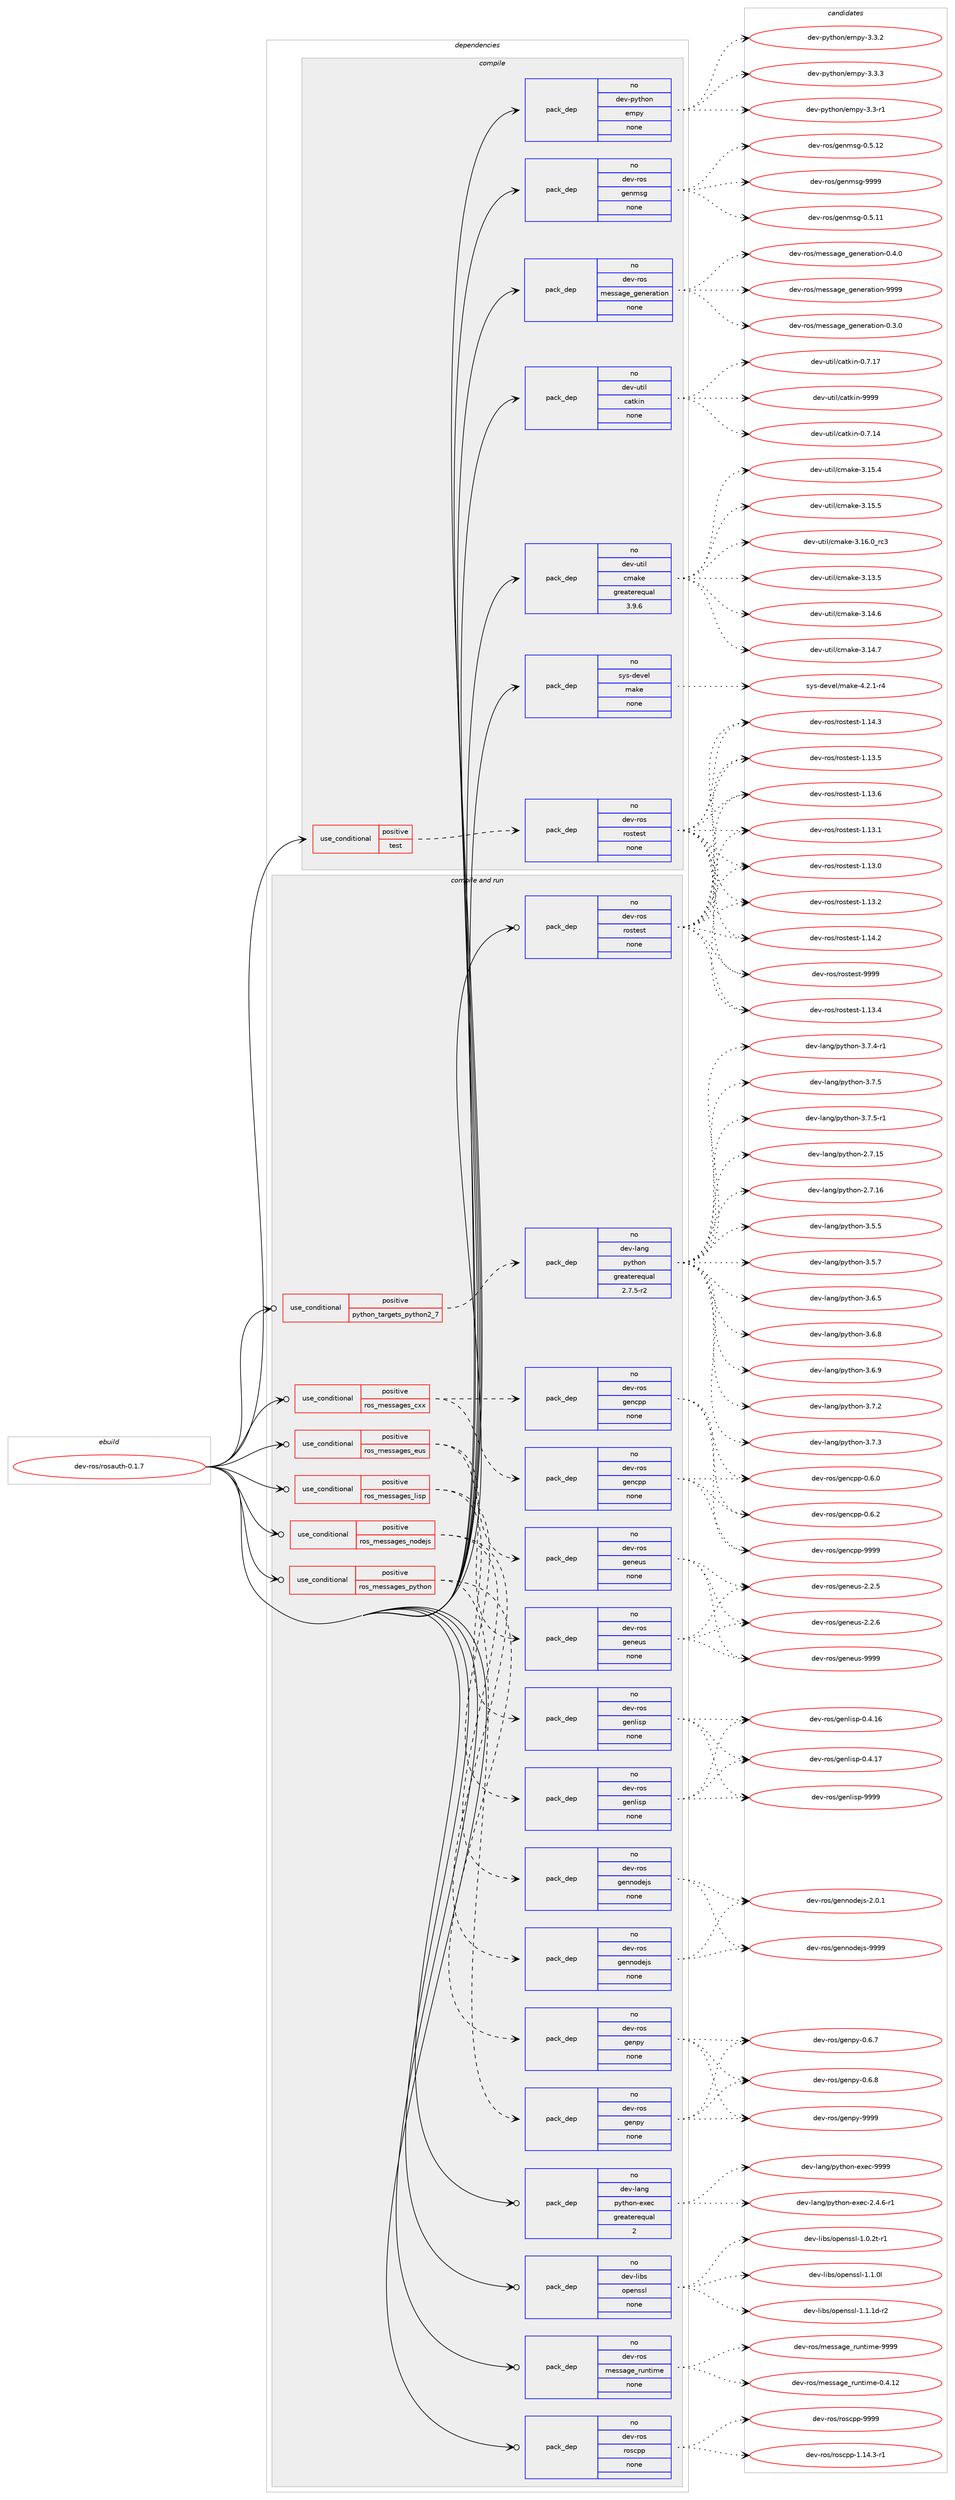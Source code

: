 digraph prolog {

# *************
# Graph options
# *************

newrank=true;
concentrate=true;
compound=true;
graph [rankdir=LR,fontname=Helvetica,fontsize=10,ranksep=1.5];#, ranksep=2.5, nodesep=0.2];
edge  [arrowhead=vee];
node  [fontname=Helvetica,fontsize=10];

# **********
# The ebuild
# **********

subgraph cluster_leftcol {
color=gray;
rank=same;
label=<<i>ebuild</i>>;
id [label="dev-ros/rosauth-0.1.7", color=red, width=4, href="../dev-ros/rosauth-0.1.7.svg"];
}

# ****************
# The dependencies
# ****************

subgraph cluster_midcol {
color=gray;
label=<<i>dependencies</i>>;
subgraph cluster_compile {
fillcolor="#eeeeee";
style=filled;
label=<<i>compile</i>>;
subgraph cond154440 {
dependency660032 [label=<<TABLE BORDER="0" CELLBORDER="1" CELLSPACING="0" CELLPADDING="4"><TR><TD ROWSPAN="3" CELLPADDING="10">use_conditional</TD></TR><TR><TD>positive</TD></TR><TR><TD>test</TD></TR></TABLE>>, shape=none, color=red];
subgraph pack493686 {
dependency660033 [label=<<TABLE BORDER="0" CELLBORDER="1" CELLSPACING="0" CELLPADDING="4" WIDTH="220"><TR><TD ROWSPAN="6" CELLPADDING="30">pack_dep</TD></TR><TR><TD WIDTH="110">no</TD></TR><TR><TD>dev-ros</TD></TR><TR><TD>rostest</TD></TR><TR><TD>none</TD></TR><TR><TD></TD></TR></TABLE>>, shape=none, color=blue];
}
dependency660032:e -> dependency660033:w [weight=20,style="dashed",arrowhead="vee"];
}
id:e -> dependency660032:w [weight=20,style="solid",arrowhead="vee"];
subgraph pack493687 {
dependency660034 [label=<<TABLE BORDER="0" CELLBORDER="1" CELLSPACING="0" CELLPADDING="4" WIDTH="220"><TR><TD ROWSPAN="6" CELLPADDING="30">pack_dep</TD></TR><TR><TD WIDTH="110">no</TD></TR><TR><TD>dev-python</TD></TR><TR><TD>empy</TD></TR><TR><TD>none</TD></TR><TR><TD></TD></TR></TABLE>>, shape=none, color=blue];
}
id:e -> dependency660034:w [weight=20,style="solid",arrowhead="vee"];
subgraph pack493688 {
dependency660035 [label=<<TABLE BORDER="0" CELLBORDER="1" CELLSPACING="0" CELLPADDING="4" WIDTH="220"><TR><TD ROWSPAN="6" CELLPADDING="30">pack_dep</TD></TR><TR><TD WIDTH="110">no</TD></TR><TR><TD>dev-ros</TD></TR><TR><TD>genmsg</TD></TR><TR><TD>none</TD></TR><TR><TD></TD></TR></TABLE>>, shape=none, color=blue];
}
id:e -> dependency660035:w [weight=20,style="solid",arrowhead="vee"];
subgraph pack493689 {
dependency660036 [label=<<TABLE BORDER="0" CELLBORDER="1" CELLSPACING="0" CELLPADDING="4" WIDTH="220"><TR><TD ROWSPAN="6" CELLPADDING="30">pack_dep</TD></TR><TR><TD WIDTH="110">no</TD></TR><TR><TD>dev-ros</TD></TR><TR><TD>message_generation</TD></TR><TR><TD>none</TD></TR><TR><TD></TD></TR></TABLE>>, shape=none, color=blue];
}
id:e -> dependency660036:w [weight=20,style="solid",arrowhead="vee"];
subgraph pack493690 {
dependency660037 [label=<<TABLE BORDER="0" CELLBORDER="1" CELLSPACING="0" CELLPADDING="4" WIDTH="220"><TR><TD ROWSPAN="6" CELLPADDING="30">pack_dep</TD></TR><TR><TD WIDTH="110">no</TD></TR><TR><TD>dev-util</TD></TR><TR><TD>catkin</TD></TR><TR><TD>none</TD></TR><TR><TD></TD></TR></TABLE>>, shape=none, color=blue];
}
id:e -> dependency660037:w [weight=20,style="solid",arrowhead="vee"];
subgraph pack493691 {
dependency660038 [label=<<TABLE BORDER="0" CELLBORDER="1" CELLSPACING="0" CELLPADDING="4" WIDTH="220"><TR><TD ROWSPAN="6" CELLPADDING="30">pack_dep</TD></TR><TR><TD WIDTH="110">no</TD></TR><TR><TD>dev-util</TD></TR><TR><TD>cmake</TD></TR><TR><TD>greaterequal</TD></TR><TR><TD>3.9.6</TD></TR></TABLE>>, shape=none, color=blue];
}
id:e -> dependency660038:w [weight=20,style="solid",arrowhead="vee"];
subgraph pack493692 {
dependency660039 [label=<<TABLE BORDER="0" CELLBORDER="1" CELLSPACING="0" CELLPADDING="4" WIDTH="220"><TR><TD ROWSPAN="6" CELLPADDING="30">pack_dep</TD></TR><TR><TD WIDTH="110">no</TD></TR><TR><TD>sys-devel</TD></TR><TR><TD>make</TD></TR><TR><TD>none</TD></TR><TR><TD></TD></TR></TABLE>>, shape=none, color=blue];
}
id:e -> dependency660039:w [weight=20,style="solid",arrowhead="vee"];
}
subgraph cluster_compileandrun {
fillcolor="#eeeeee";
style=filled;
label=<<i>compile and run</i>>;
subgraph cond154441 {
dependency660040 [label=<<TABLE BORDER="0" CELLBORDER="1" CELLSPACING="0" CELLPADDING="4"><TR><TD ROWSPAN="3" CELLPADDING="10">use_conditional</TD></TR><TR><TD>positive</TD></TR><TR><TD>python_targets_python2_7</TD></TR></TABLE>>, shape=none, color=red];
subgraph pack493693 {
dependency660041 [label=<<TABLE BORDER="0" CELLBORDER="1" CELLSPACING="0" CELLPADDING="4" WIDTH="220"><TR><TD ROWSPAN="6" CELLPADDING="30">pack_dep</TD></TR><TR><TD WIDTH="110">no</TD></TR><TR><TD>dev-lang</TD></TR><TR><TD>python</TD></TR><TR><TD>greaterequal</TD></TR><TR><TD>2.7.5-r2</TD></TR></TABLE>>, shape=none, color=blue];
}
dependency660040:e -> dependency660041:w [weight=20,style="dashed",arrowhead="vee"];
}
id:e -> dependency660040:w [weight=20,style="solid",arrowhead="odotvee"];
subgraph cond154442 {
dependency660042 [label=<<TABLE BORDER="0" CELLBORDER="1" CELLSPACING="0" CELLPADDING="4"><TR><TD ROWSPAN="3" CELLPADDING="10">use_conditional</TD></TR><TR><TD>positive</TD></TR><TR><TD>ros_messages_cxx</TD></TR></TABLE>>, shape=none, color=red];
subgraph pack493694 {
dependency660043 [label=<<TABLE BORDER="0" CELLBORDER="1" CELLSPACING="0" CELLPADDING="4" WIDTH="220"><TR><TD ROWSPAN="6" CELLPADDING="30">pack_dep</TD></TR><TR><TD WIDTH="110">no</TD></TR><TR><TD>dev-ros</TD></TR><TR><TD>gencpp</TD></TR><TR><TD>none</TD></TR><TR><TD></TD></TR></TABLE>>, shape=none, color=blue];
}
dependency660042:e -> dependency660043:w [weight=20,style="dashed",arrowhead="vee"];
subgraph pack493695 {
dependency660044 [label=<<TABLE BORDER="0" CELLBORDER="1" CELLSPACING="0" CELLPADDING="4" WIDTH="220"><TR><TD ROWSPAN="6" CELLPADDING="30">pack_dep</TD></TR><TR><TD WIDTH="110">no</TD></TR><TR><TD>dev-ros</TD></TR><TR><TD>gencpp</TD></TR><TR><TD>none</TD></TR><TR><TD></TD></TR></TABLE>>, shape=none, color=blue];
}
dependency660042:e -> dependency660044:w [weight=20,style="dashed",arrowhead="vee"];
}
id:e -> dependency660042:w [weight=20,style="solid",arrowhead="odotvee"];
subgraph cond154443 {
dependency660045 [label=<<TABLE BORDER="0" CELLBORDER="1" CELLSPACING="0" CELLPADDING="4"><TR><TD ROWSPAN="3" CELLPADDING="10">use_conditional</TD></TR><TR><TD>positive</TD></TR><TR><TD>ros_messages_eus</TD></TR></TABLE>>, shape=none, color=red];
subgraph pack493696 {
dependency660046 [label=<<TABLE BORDER="0" CELLBORDER="1" CELLSPACING="0" CELLPADDING="4" WIDTH="220"><TR><TD ROWSPAN="6" CELLPADDING="30">pack_dep</TD></TR><TR><TD WIDTH="110">no</TD></TR><TR><TD>dev-ros</TD></TR><TR><TD>geneus</TD></TR><TR><TD>none</TD></TR><TR><TD></TD></TR></TABLE>>, shape=none, color=blue];
}
dependency660045:e -> dependency660046:w [weight=20,style="dashed",arrowhead="vee"];
subgraph pack493697 {
dependency660047 [label=<<TABLE BORDER="0" CELLBORDER="1" CELLSPACING="0" CELLPADDING="4" WIDTH="220"><TR><TD ROWSPAN="6" CELLPADDING="30">pack_dep</TD></TR><TR><TD WIDTH="110">no</TD></TR><TR><TD>dev-ros</TD></TR><TR><TD>geneus</TD></TR><TR><TD>none</TD></TR><TR><TD></TD></TR></TABLE>>, shape=none, color=blue];
}
dependency660045:e -> dependency660047:w [weight=20,style="dashed",arrowhead="vee"];
}
id:e -> dependency660045:w [weight=20,style="solid",arrowhead="odotvee"];
subgraph cond154444 {
dependency660048 [label=<<TABLE BORDER="0" CELLBORDER="1" CELLSPACING="0" CELLPADDING="4"><TR><TD ROWSPAN="3" CELLPADDING="10">use_conditional</TD></TR><TR><TD>positive</TD></TR><TR><TD>ros_messages_lisp</TD></TR></TABLE>>, shape=none, color=red];
subgraph pack493698 {
dependency660049 [label=<<TABLE BORDER="0" CELLBORDER="1" CELLSPACING="0" CELLPADDING="4" WIDTH="220"><TR><TD ROWSPAN="6" CELLPADDING="30">pack_dep</TD></TR><TR><TD WIDTH="110">no</TD></TR><TR><TD>dev-ros</TD></TR><TR><TD>genlisp</TD></TR><TR><TD>none</TD></TR><TR><TD></TD></TR></TABLE>>, shape=none, color=blue];
}
dependency660048:e -> dependency660049:w [weight=20,style="dashed",arrowhead="vee"];
subgraph pack493699 {
dependency660050 [label=<<TABLE BORDER="0" CELLBORDER="1" CELLSPACING="0" CELLPADDING="4" WIDTH="220"><TR><TD ROWSPAN="6" CELLPADDING="30">pack_dep</TD></TR><TR><TD WIDTH="110">no</TD></TR><TR><TD>dev-ros</TD></TR><TR><TD>genlisp</TD></TR><TR><TD>none</TD></TR><TR><TD></TD></TR></TABLE>>, shape=none, color=blue];
}
dependency660048:e -> dependency660050:w [weight=20,style="dashed",arrowhead="vee"];
}
id:e -> dependency660048:w [weight=20,style="solid",arrowhead="odotvee"];
subgraph cond154445 {
dependency660051 [label=<<TABLE BORDER="0" CELLBORDER="1" CELLSPACING="0" CELLPADDING="4"><TR><TD ROWSPAN="3" CELLPADDING="10">use_conditional</TD></TR><TR><TD>positive</TD></TR><TR><TD>ros_messages_nodejs</TD></TR></TABLE>>, shape=none, color=red];
subgraph pack493700 {
dependency660052 [label=<<TABLE BORDER="0" CELLBORDER="1" CELLSPACING="0" CELLPADDING="4" WIDTH="220"><TR><TD ROWSPAN="6" CELLPADDING="30">pack_dep</TD></TR><TR><TD WIDTH="110">no</TD></TR><TR><TD>dev-ros</TD></TR><TR><TD>gennodejs</TD></TR><TR><TD>none</TD></TR><TR><TD></TD></TR></TABLE>>, shape=none, color=blue];
}
dependency660051:e -> dependency660052:w [weight=20,style="dashed",arrowhead="vee"];
subgraph pack493701 {
dependency660053 [label=<<TABLE BORDER="0" CELLBORDER="1" CELLSPACING="0" CELLPADDING="4" WIDTH="220"><TR><TD ROWSPAN="6" CELLPADDING="30">pack_dep</TD></TR><TR><TD WIDTH="110">no</TD></TR><TR><TD>dev-ros</TD></TR><TR><TD>gennodejs</TD></TR><TR><TD>none</TD></TR><TR><TD></TD></TR></TABLE>>, shape=none, color=blue];
}
dependency660051:e -> dependency660053:w [weight=20,style="dashed",arrowhead="vee"];
}
id:e -> dependency660051:w [weight=20,style="solid",arrowhead="odotvee"];
subgraph cond154446 {
dependency660054 [label=<<TABLE BORDER="0" CELLBORDER="1" CELLSPACING="0" CELLPADDING="4"><TR><TD ROWSPAN="3" CELLPADDING="10">use_conditional</TD></TR><TR><TD>positive</TD></TR><TR><TD>ros_messages_python</TD></TR></TABLE>>, shape=none, color=red];
subgraph pack493702 {
dependency660055 [label=<<TABLE BORDER="0" CELLBORDER="1" CELLSPACING="0" CELLPADDING="4" WIDTH="220"><TR><TD ROWSPAN="6" CELLPADDING="30">pack_dep</TD></TR><TR><TD WIDTH="110">no</TD></TR><TR><TD>dev-ros</TD></TR><TR><TD>genpy</TD></TR><TR><TD>none</TD></TR><TR><TD></TD></TR></TABLE>>, shape=none, color=blue];
}
dependency660054:e -> dependency660055:w [weight=20,style="dashed",arrowhead="vee"];
subgraph pack493703 {
dependency660056 [label=<<TABLE BORDER="0" CELLBORDER="1" CELLSPACING="0" CELLPADDING="4" WIDTH="220"><TR><TD ROWSPAN="6" CELLPADDING="30">pack_dep</TD></TR><TR><TD WIDTH="110">no</TD></TR><TR><TD>dev-ros</TD></TR><TR><TD>genpy</TD></TR><TR><TD>none</TD></TR><TR><TD></TD></TR></TABLE>>, shape=none, color=blue];
}
dependency660054:e -> dependency660056:w [weight=20,style="dashed",arrowhead="vee"];
}
id:e -> dependency660054:w [weight=20,style="solid",arrowhead="odotvee"];
subgraph pack493704 {
dependency660057 [label=<<TABLE BORDER="0" CELLBORDER="1" CELLSPACING="0" CELLPADDING="4" WIDTH="220"><TR><TD ROWSPAN="6" CELLPADDING="30">pack_dep</TD></TR><TR><TD WIDTH="110">no</TD></TR><TR><TD>dev-lang</TD></TR><TR><TD>python-exec</TD></TR><TR><TD>greaterequal</TD></TR><TR><TD>2</TD></TR></TABLE>>, shape=none, color=blue];
}
id:e -> dependency660057:w [weight=20,style="solid",arrowhead="odotvee"];
subgraph pack493705 {
dependency660058 [label=<<TABLE BORDER="0" CELLBORDER="1" CELLSPACING="0" CELLPADDING="4" WIDTH="220"><TR><TD ROWSPAN="6" CELLPADDING="30">pack_dep</TD></TR><TR><TD WIDTH="110">no</TD></TR><TR><TD>dev-libs</TD></TR><TR><TD>openssl</TD></TR><TR><TD>none</TD></TR><TR><TD></TD></TR></TABLE>>, shape=none, color=blue];
}
id:e -> dependency660058:w [weight=20,style="solid",arrowhead="odotvee"];
subgraph pack493706 {
dependency660059 [label=<<TABLE BORDER="0" CELLBORDER="1" CELLSPACING="0" CELLPADDING="4" WIDTH="220"><TR><TD ROWSPAN="6" CELLPADDING="30">pack_dep</TD></TR><TR><TD WIDTH="110">no</TD></TR><TR><TD>dev-ros</TD></TR><TR><TD>message_runtime</TD></TR><TR><TD>none</TD></TR><TR><TD></TD></TR></TABLE>>, shape=none, color=blue];
}
id:e -> dependency660059:w [weight=20,style="solid",arrowhead="odotvee"];
subgraph pack493707 {
dependency660060 [label=<<TABLE BORDER="0" CELLBORDER="1" CELLSPACING="0" CELLPADDING="4" WIDTH="220"><TR><TD ROWSPAN="6" CELLPADDING="30">pack_dep</TD></TR><TR><TD WIDTH="110">no</TD></TR><TR><TD>dev-ros</TD></TR><TR><TD>roscpp</TD></TR><TR><TD>none</TD></TR><TR><TD></TD></TR></TABLE>>, shape=none, color=blue];
}
id:e -> dependency660060:w [weight=20,style="solid",arrowhead="odotvee"];
subgraph pack493708 {
dependency660061 [label=<<TABLE BORDER="0" CELLBORDER="1" CELLSPACING="0" CELLPADDING="4" WIDTH="220"><TR><TD ROWSPAN="6" CELLPADDING="30">pack_dep</TD></TR><TR><TD WIDTH="110">no</TD></TR><TR><TD>dev-ros</TD></TR><TR><TD>rostest</TD></TR><TR><TD>none</TD></TR><TR><TD></TD></TR></TABLE>>, shape=none, color=blue];
}
id:e -> dependency660061:w [weight=20,style="solid",arrowhead="odotvee"];
}
subgraph cluster_run {
fillcolor="#eeeeee";
style=filled;
label=<<i>run</i>>;
}
}

# **************
# The candidates
# **************

subgraph cluster_choices {
rank=same;
color=gray;
label=<<i>candidates</i>>;

subgraph choice493686 {
color=black;
nodesep=1;
choice100101118451141111154711411111511610111511645494649514648 [label="dev-ros/rostest-1.13.0", color=red, width=4,href="../dev-ros/rostest-1.13.0.svg"];
choice100101118451141111154711411111511610111511645494649514649 [label="dev-ros/rostest-1.13.1", color=red, width=4,href="../dev-ros/rostest-1.13.1.svg"];
choice100101118451141111154711411111511610111511645494649514650 [label="dev-ros/rostest-1.13.2", color=red, width=4,href="../dev-ros/rostest-1.13.2.svg"];
choice100101118451141111154711411111511610111511645494649514652 [label="dev-ros/rostest-1.13.4", color=red, width=4,href="../dev-ros/rostest-1.13.4.svg"];
choice100101118451141111154711411111511610111511645494649514653 [label="dev-ros/rostest-1.13.5", color=red, width=4,href="../dev-ros/rostest-1.13.5.svg"];
choice100101118451141111154711411111511610111511645494649514654 [label="dev-ros/rostest-1.13.6", color=red, width=4,href="../dev-ros/rostest-1.13.6.svg"];
choice100101118451141111154711411111511610111511645494649524650 [label="dev-ros/rostest-1.14.2", color=red, width=4,href="../dev-ros/rostest-1.14.2.svg"];
choice100101118451141111154711411111511610111511645494649524651 [label="dev-ros/rostest-1.14.3", color=red, width=4,href="../dev-ros/rostest-1.14.3.svg"];
choice10010111845114111115471141111151161011151164557575757 [label="dev-ros/rostest-9999", color=red, width=4,href="../dev-ros/rostest-9999.svg"];
dependency660033:e -> choice100101118451141111154711411111511610111511645494649514648:w [style=dotted,weight="100"];
dependency660033:e -> choice100101118451141111154711411111511610111511645494649514649:w [style=dotted,weight="100"];
dependency660033:e -> choice100101118451141111154711411111511610111511645494649514650:w [style=dotted,weight="100"];
dependency660033:e -> choice100101118451141111154711411111511610111511645494649514652:w [style=dotted,weight="100"];
dependency660033:e -> choice100101118451141111154711411111511610111511645494649514653:w [style=dotted,weight="100"];
dependency660033:e -> choice100101118451141111154711411111511610111511645494649514654:w [style=dotted,weight="100"];
dependency660033:e -> choice100101118451141111154711411111511610111511645494649524650:w [style=dotted,weight="100"];
dependency660033:e -> choice100101118451141111154711411111511610111511645494649524651:w [style=dotted,weight="100"];
dependency660033:e -> choice10010111845114111115471141111151161011151164557575757:w [style=dotted,weight="100"];
}
subgraph choice493687 {
color=black;
nodesep=1;
choice1001011184511212111610411111047101109112121455146514511449 [label="dev-python/empy-3.3-r1", color=red, width=4,href="../dev-python/empy-3.3-r1.svg"];
choice1001011184511212111610411111047101109112121455146514650 [label="dev-python/empy-3.3.2", color=red, width=4,href="../dev-python/empy-3.3.2.svg"];
choice1001011184511212111610411111047101109112121455146514651 [label="dev-python/empy-3.3.3", color=red, width=4,href="../dev-python/empy-3.3.3.svg"];
dependency660034:e -> choice1001011184511212111610411111047101109112121455146514511449:w [style=dotted,weight="100"];
dependency660034:e -> choice1001011184511212111610411111047101109112121455146514650:w [style=dotted,weight="100"];
dependency660034:e -> choice1001011184511212111610411111047101109112121455146514651:w [style=dotted,weight="100"];
}
subgraph choice493688 {
color=black;
nodesep=1;
choice100101118451141111154710310111010911510345484653464949 [label="dev-ros/genmsg-0.5.11", color=red, width=4,href="../dev-ros/genmsg-0.5.11.svg"];
choice100101118451141111154710310111010911510345484653464950 [label="dev-ros/genmsg-0.5.12", color=red, width=4,href="../dev-ros/genmsg-0.5.12.svg"];
choice10010111845114111115471031011101091151034557575757 [label="dev-ros/genmsg-9999", color=red, width=4,href="../dev-ros/genmsg-9999.svg"];
dependency660035:e -> choice100101118451141111154710310111010911510345484653464949:w [style=dotted,weight="100"];
dependency660035:e -> choice100101118451141111154710310111010911510345484653464950:w [style=dotted,weight="100"];
dependency660035:e -> choice10010111845114111115471031011101091151034557575757:w [style=dotted,weight="100"];
}
subgraph choice493689 {
color=black;
nodesep=1;
choice1001011184511411111547109101115115971031019510310111010111497116105111110454846514648 [label="dev-ros/message_generation-0.3.0", color=red, width=4,href="../dev-ros/message_generation-0.3.0.svg"];
choice1001011184511411111547109101115115971031019510310111010111497116105111110454846524648 [label="dev-ros/message_generation-0.4.0", color=red, width=4,href="../dev-ros/message_generation-0.4.0.svg"];
choice10010111845114111115471091011151159710310195103101110101114971161051111104557575757 [label="dev-ros/message_generation-9999", color=red, width=4,href="../dev-ros/message_generation-9999.svg"];
dependency660036:e -> choice1001011184511411111547109101115115971031019510310111010111497116105111110454846514648:w [style=dotted,weight="100"];
dependency660036:e -> choice1001011184511411111547109101115115971031019510310111010111497116105111110454846524648:w [style=dotted,weight="100"];
dependency660036:e -> choice10010111845114111115471091011151159710310195103101110101114971161051111104557575757:w [style=dotted,weight="100"];
}
subgraph choice493690 {
color=black;
nodesep=1;
choice1001011184511711610510847999711610710511045484655464952 [label="dev-util/catkin-0.7.14", color=red, width=4,href="../dev-util/catkin-0.7.14.svg"];
choice1001011184511711610510847999711610710511045484655464955 [label="dev-util/catkin-0.7.17", color=red, width=4,href="../dev-util/catkin-0.7.17.svg"];
choice100101118451171161051084799971161071051104557575757 [label="dev-util/catkin-9999", color=red, width=4,href="../dev-util/catkin-9999.svg"];
dependency660037:e -> choice1001011184511711610510847999711610710511045484655464952:w [style=dotted,weight="100"];
dependency660037:e -> choice1001011184511711610510847999711610710511045484655464955:w [style=dotted,weight="100"];
dependency660037:e -> choice100101118451171161051084799971161071051104557575757:w [style=dotted,weight="100"];
}
subgraph choice493691 {
color=black;
nodesep=1;
choice1001011184511711610510847991099710710145514649514653 [label="dev-util/cmake-3.13.5", color=red, width=4,href="../dev-util/cmake-3.13.5.svg"];
choice1001011184511711610510847991099710710145514649524654 [label="dev-util/cmake-3.14.6", color=red, width=4,href="../dev-util/cmake-3.14.6.svg"];
choice1001011184511711610510847991099710710145514649524655 [label="dev-util/cmake-3.14.7", color=red, width=4,href="../dev-util/cmake-3.14.7.svg"];
choice1001011184511711610510847991099710710145514649534652 [label="dev-util/cmake-3.15.4", color=red, width=4,href="../dev-util/cmake-3.15.4.svg"];
choice1001011184511711610510847991099710710145514649534653 [label="dev-util/cmake-3.15.5", color=red, width=4,href="../dev-util/cmake-3.15.5.svg"];
choice1001011184511711610510847991099710710145514649544648951149951 [label="dev-util/cmake-3.16.0_rc3", color=red, width=4,href="../dev-util/cmake-3.16.0_rc3.svg"];
dependency660038:e -> choice1001011184511711610510847991099710710145514649514653:w [style=dotted,weight="100"];
dependency660038:e -> choice1001011184511711610510847991099710710145514649524654:w [style=dotted,weight="100"];
dependency660038:e -> choice1001011184511711610510847991099710710145514649524655:w [style=dotted,weight="100"];
dependency660038:e -> choice1001011184511711610510847991099710710145514649534652:w [style=dotted,weight="100"];
dependency660038:e -> choice1001011184511711610510847991099710710145514649534653:w [style=dotted,weight="100"];
dependency660038:e -> choice1001011184511711610510847991099710710145514649544648951149951:w [style=dotted,weight="100"];
}
subgraph choice493692 {
color=black;
nodesep=1;
choice1151211154510010111810110847109971071014552465046494511452 [label="sys-devel/make-4.2.1-r4", color=red, width=4,href="../sys-devel/make-4.2.1-r4.svg"];
dependency660039:e -> choice1151211154510010111810110847109971071014552465046494511452:w [style=dotted,weight="100"];
}
subgraph choice493693 {
color=black;
nodesep=1;
choice10010111845108971101034711212111610411111045504655464953 [label="dev-lang/python-2.7.15", color=red, width=4,href="../dev-lang/python-2.7.15.svg"];
choice10010111845108971101034711212111610411111045504655464954 [label="dev-lang/python-2.7.16", color=red, width=4,href="../dev-lang/python-2.7.16.svg"];
choice100101118451089711010347112121116104111110455146534653 [label="dev-lang/python-3.5.5", color=red, width=4,href="../dev-lang/python-3.5.5.svg"];
choice100101118451089711010347112121116104111110455146534655 [label="dev-lang/python-3.5.7", color=red, width=4,href="../dev-lang/python-3.5.7.svg"];
choice100101118451089711010347112121116104111110455146544653 [label="dev-lang/python-3.6.5", color=red, width=4,href="../dev-lang/python-3.6.5.svg"];
choice100101118451089711010347112121116104111110455146544656 [label="dev-lang/python-3.6.8", color=red, width=4,href="../dev-lang/python-3.6.8.svg"];
choice100101118451089711010347112121116104111110455146544657 [label="dev-lang/python-3.6.9", color=red, width=4,href="../dev-lang/python-3.6.9.svg"];
choice100101118451089711010347112121116104111110455146554650 [label="dev-lang/python-3.7.2", color=red, width=4,href="../dev-lang/python-3.7.2.svg"];
choice100101118451089711010347112121116104111110455146554651 [label="dev-lang/python-3.7.3", color=red, width=4,href="../dev-lang/python-3.7.3.svg"];
choice1001011184510897110103471121211161041111104551465546524511449 [label="dev-lang/python-3.7.4-r1", color=red, width=4,href="../dev-lang/python-3.7.4-r1.svg"];
choice100101118451089711010347112121116104111110455146554653 [label="dev-lang/python-3.7.5", color=red, width=4,href="../dev-lang/python-3.7.5.svg"];
choice1001011184510897110103471121211161041111104551465546534511449 [label="dev-lang/python-3.7.5-r1", color=red, width=4,href="../dev-lang/python-3.7.5-r1.svg"];
dependency660041:e -> choice10010111845108971101034711212111610411111045504655464953:w [style=dotted,weight="100"];
dependency660041:e -> choice10010111845108971101034711212111610411111045504655464954:w [style=dotted,weight="100"];
dependency660041:e -> choice100101118451089711010347112121116104111110455146534653:w [style=dotted,weight="100"];
dependency660041:e -> choice100101118451089711010347112121116104111110455146534655:w [style=dotted,weight="100"];
dependency660041:e -> choice100101118451089711010347112121116104111110455146544653:w [style=dotted,weight="100"];
dependency660041:e -> choice100101118451089711010347112121116104111110455146544656:w [style=dotted,weight="100"];
dependency660041:e -> choice100101118451089711010347112121116104111110455146544657:w [style=dotted,weight="100"];
dependency660041:e -> choice100101118451089711010347112121116104111110455146554650:w [style=dotted,weight="100"];
dependency660041:e -> choice100101118451089711010347112121116104111110455146554651:w [style=dotted,weight="100"];
dependency660041:e -> choice1001011184510897110103471121211161041111104551465546524511449:w [style=dotted,weight="100"];
dependency660041:e -> choice100101118451089711010347112121116104111110455146554653:w [style=dotted,weight="100"];
dependency660041:e -> choice1001011184510897110103471121211161041111104551465546534511449:w [style=dotted,weight="100"];
}
subgraph choice493694 {
color=black;
nodesep=1;
choice100101118451141111154710310111099112112454846544648 [label="dev-ros/gencpp-0.6.0", color=red, width=4,href="../dev-ros/gencpp-0.6.0.svg"];
choice100101118451141111154710310111099112112454846544650 [label="dev-ros/gencpp-0.6.2", color=red, width=4,href="../dev-ros/gencpp-0.6.2.svg"];
choice1001011184511411111547103101110991121124557575757 [label="dev-ros/gencpp-9999", color=red, width=4,href="../dev-ros/gencpp-9999.svg"];
dependency660043:e -> choice100101118451141111154710310111099112112454846544648:w [style=dotted,weight="100"];
dependency660043:e -> choice100101118451141111154710310111099112112454846544650:w [style=dotted,weight="100"];
dependency660043:e -> choice1001011184511411111547103101110991121124557575757:w [style=dotted,weight="100"];
}
subgraph choice493695 {
color=black;
nodesep=1;
choice100101118451141111154710310111099112112454846544648 [label="dev-ros/gencpp-0.6.0", color=red, width=4,href="../dev-ros/gencpp-0.6.0.svg"];
choice100101118451141111154710310111099112112454846544650 [label="dev-ros/gencpp-0.6.2", color=red, width=4,href="../dev-ros/gencpp-0.6.2.svg"];
choice1001011184511411111547103101110991121124557575757 [label="dev-ros/gencpp-9999", color=red, width=4,href="../dev-ros/gencpp-9999.svg"];
dependency660044:e -> choice100101118451141111154710310111099112112454846544648:w [style=dotted,weight="100"];
dependency660044:e -> choice100101118451141111154710310111099112112454846544650:w [style=dotted,weight="100"];
dependency660044:e -> choice1001011184511411111547103101110991121124557575757:w [style=dotted,weight="100"];
}
subgraph choice493696 {
color=black;
nodesep=1;
choice1001011184511411111547103101110101117115455046504653 [label="dev-ros/geneus-2.2.5", color=red, width=4,href="../dev-ros/geneus-2.2.5.svg"];
choice1001011184511411111547103101110101117115455046504654 [label="dev-ros/geneus-2.2.6", color=red, width=4,href="../dev-ros/geneus-2.2.6.svg"];
choice10010111845114111115471031011101011171154557575757 [label="dev-ros/geneus-9999", color=red, width=4,href="../dev-ros/geneus-9999.svg"];
dependency660046:e -> choice1001011184511411111547103101110101117115455046504653:w [style=dotted,weight="100"];
dependency660046:e -> choice1001011184511411111547103101110101117115455046504654:w [style=dotted,weight="100"];
dependency660046:e -> choice10010111845114111115471031011101011171154557575757:w [style=dotted,weight="100"];
}
subgraph choice493697 {
color=black;
nodesep=1;
choice1001011184511411111547103101110101117115455046504653 [label="dev-ros/geneus-2.2.5", color=red, width=4,href="../dev-ros/geneus-2.2.5.svg"];
choice1001011184511411111547103101110101117115455046504654 [label="dev-ros/geneus-2.2.6", color=red, width=4,href="../dev-ros/geneus-2.2.6.svg"];
choice10010111845114111115471031011101011171154557575757 [label="dev-ros/geneus-9999", color=red, width=4,href="../dev-ros/geneus-9999.svg"];
dependency660047:e -> choice1001011184511411111547103101110101117115455046504653:w [style=dotted,weight="100"];
dependency660047:e -> choice1001011184511411111547103101110101117115455046504654:w [style=dotted,weight="100"];
dependency660047:e -> choice10010111845114111115471031011101011171154557575757:w [style=dotted,weight="100"];
}
subgraph choice493698 {
color=black;
nodesep=1;
choice100101118451141111154710310111010810511511245484652464954 [label="dev-ros/genlisp-0.4.16", color=red, width=4,href="../dev-ros/genlisp-0.4.16.svg"];
choice100101118451141111154710310111010810511511245484652464955 [label="dev-ros/genlisp-0.4.17", color=red, width=4,href="../dev-ros/genlisp-0.4.17.svg"];
choice10010111845114111115471031011101081051151124557575757 [label="dev-ros/genlisp-9999", color=red, width=4,href="../dev-ros/genlisp-9999.svg"];
dependency660049:e -> choice100101118451141111154710310111010810511511245484652464954:w [style=dotted,weight="100"];
dependency660049:e -> choice100101118451141111154710310111010810511511245484652464955:w [style=dotted,weight="100"];
dependency660049:e -> choice10010111845114111115471031011101081051151124557575757:w [style=dotted,weight="100"];
}
subgraph choice493699 {
color=black;
nodesep=1;
choice100101118451141111154710310111010810511511245484652464954 [label="dev-ros/genlisp-0.4.16", color=red, width=4,href="../dev-ros/genlisp-0.4.16.svg"];
choice100101118451141111154710310111010810511511245484652464955 [label="dev-ros/genlisp-0.4.17", color=red, width=4,href="../dev-ros/genlisp-0.4.17.svg"];
choice10010111845114111115471031011101081051151124557575757 [label="dev-ros/genlisp-9999", color=red, width=4,href="../dev-ros/genlisp-9999.svg"];
dependency660050:e -> choice100101118451141111154710310111010810511511245484652464954:w [style=dotted,weight="100"];
dependency660050:e -> choice100101118451141111154710310111010810511511245484652464955:w [style=dotted,weight="100"];
dependency660050:e -> choice10010111845114111115471031011101081051151124557575757:w [style=dotted,weight="100"];
}
subgraph choice493700 {
color=black;
nodesep=1;
choice1001011184511411111547103101110110111100101106115455046484649 [label="dev-ros/gennodejs-2.0.1", color=red, width=4,href="../dev-ros/gennodejs-2.0.1.svg"];
choice10010111845114111115471031011101101111001011061154557575757 [label="dev-ros/gennodejs-9999", color=red, width=4,href="../dev-ros/gennodejs-9999.svg"];
dependency660052:e -> choice1001011184511411111547103101110110111100101106115455046484649:w [style=dotted,weight="100"];
dependency660052:e -> choice10010111845114111115471031011101101111001011061154557575757:w [style=dotted,weight="100"];
}
subgraph choice493701 {
color=black;
nodesep=1;
choice1001011184511411111547103101110110111100101106115455046484649 [label="dev-ros/gennodejs-2.0.1", color=red, width=4,href="../dev-ros/gennodejs-2.0.1.svg"];
choice10010111845114111115471031011101101111001011061154557575757 [label="dev-ros/gennodejs-9999", color=red, width=4,href="../dev-ros/gennodejs-9999.svg"];
dependency660053:e -> choice1001011184511411111547103101110110111100101106115455046484649:w [style=dotted,weight="100"];
dependency660053:e -> choice10010111845114111115471031011101101111001011061154557575757:w [style=dotted,weight="100"];
}
subgraph choice493702 {
color=black;
nodesep=1;
choice1001011184511411111547103101110112121454846544655 [label="dev-ros/genpy-0.6.7", color=red, width=4,href="../dev-ros/genpy-0.6.7.svg"];
choice1001011184511411111547103101110112121454846544656 [label="dev-ros/genpy-0.6.8", color=red, width=4,href="../dev-ros/genpy-0.6.8.svg"];
choice10010111845114111115471031011101121214557575757 [label="dev-ros/genpy-9999", color=red, width=4,href="../dev-ros/genpy-9999.svg"];
dependency660055:e -> choice1001011184511411111547103101110112121454846544655:w [style=dotted,weight="100"];
dependency660055:e -> choice1001011184511411111547103101110112121454846544656:w [style=dotted,weight="100"];
dependency660055:e -> choice10010111845114111115471031011101121214557575757:w [style=dotted,weight="100"];
}
subgraph choice493703 {
color=black;
nodesep=1;
choice1001011184511411111547103101110112121454846544655 [label="dev-ros/genpy-0.6.7", color=red, width=4,href="../dev-ros/genpy-0.6.7.svg"];
choice1001011184511411111547103101110112121454846544656 [label="dev-ros/genpy-0.6.8", color=red, width=4,href="../dev-ros/genpy-0.6.8.svg"];
choice10010111845114111115471031011101121214557575757 [label="dev-ros/genpy-9999", color=red, width=4,href="../dev-ros/genpy-9999.svg"];
dependency660056:e -> choice1001011184511411111547103101110112121454846544655:w [style=dotted,weight="100"];
dependency660056:e -> choice1001011184511411111547103101110112121454846544656:w [style=dotted,weight="100"];
dependency660056:e -> choice10010111845114111115471031011101121214557575757:w [style=dotted,weight="100"];
}
subgraph choice493704 {
color=black;
nodesep=1;
choice10010111845108971101034711212111610411111045101120101994550465246544511449 [label="dev-lang/python-exec-2.4.6-r1", color=red, width=4,href="../dev-lang/python-exec-2.4.6-r1.svg"];
choice10010111845108971101034711212111610411111045101120101994557575757 [label="dev-lang/python-exec-9999", color=red, width=4,href="../dev-lang/python-exec-9999.svg"];
dependency660057:e -> choice10010111845108971101034711212111610411111045101120101994550465246544511449:w [style=dotted,weight="100"];
dependency660057:e -> choice10010111845108971101034711212111610411111045101120101994557575757:w [style=dotted,weight="100"];
}
subgraph choice493705 {
color=black;
nodesep=1;
choice1001011184510810598115471111121011101151151084549464846501164511449 [label="dev-libs/openssl-1.0.2t-r1", color=red, width=4,href="../dev-libs/openssl-1.0.2t-r1.svg"];
choice100101118451081059811547111112101110115115108454946494648108 [label="dev-libs/openssl-1.1.0l", color=red, width=4,href="../dev-libs/openssl-1.1.0l.svg"];
choice1001011184510810598115471111121011101151151084549464946491004511450 [label="dev-libs/openssl-1.1.1d-r2", color=red, width=4,href="../dev-libs/openssl-1.1.1d-r2.svg"];
dependency660058:e -> choice1001011184510810598115471111121011101151151084549464846501164511449:w [style=dotted,weight="100"];
dependency660058:e -> choice100101118451081059811547111112101110115115108454946494648108:w [style=dotted,weight="100"];
dependency660058:e -> choice1001011184510810598115471111121011101151151084549464946491004511450:w [style=dotted,weight="100"];
}
subgraph choice493706 {
color=black;
nodesep=1;
choice1001011184511411111547109101115115971031019511411711011610510910145484652464950 [label="dev-ros/message_runtime-0.4.12", color=red, width=4,href="../dev-ros/message_runtime-0.4.12.svg"];
choice100101118451141111154710910111511597103101951141171101161051091014557575757 [label="dev-ros/message_runtime-9999", color=red, width=4,href="../dev-ros/message_runtime-9999.svg"];
dependency660059:e -> choice1001011184511411111547109101115115971031019511411711011610510910145484652464950:w [style=dotted,weight="100"];
dependency660059:e -> choice100101118451141111154710910111511597103101951141171101161051091014557575757:w [style=dotted,weight="100"];
}
subgraph choice493707 {
color=black;
nodesep=1;
choice100101118451141111154711411111599112112454946495246514511449 [label="dev-ros/roscpp-1.14.3-r1", color=red, width=4,href="../dev-ros/roscpp-1.14.3-r1.svg"];
choice1001011184511411111547114111115991121124557575757 [label="dev-ros/roscpp-9999", color=red, width=4,href="../dev-ros/roscpp-9999.svg"];
dependency660060:e -> choice100101118451141111154711411111599112112454946495246514511449:w [style=dotted,weight="100"];
dependency660060:e -> choice1001011184511411111547114111115991121124557575757:w [style=dotted,weight="100"];
}
subgraph choice493708 {
color=black;
nodesep=1;
choice100101118451141111154711411111511610111511645494649514648 [label="dev-ros/rostest-1.13.0", color=red, width=4,href="../dev-ros/rostest-1.13.0.svg"];
choice100101118451141111154711411111511610111511645494649514649 [label="dev-ros/rostest-1.13.1", color=red, width=4,href="../dev-ros/rostest-1.13.1.svg"];
choice100101118451141111154711411111511610111511645494649514650 [label="dev-ros/rostest-1.13.2", color=red, width=4,href="../dev-ros/rostest-1.13.2.svg"];
choice100101118451141111154711411111511610111511645494649514652 [label="dev-ros/rostest-1.13.4", color=red, width=4,href="../dev-ros/rostest-1.13.4.svg"];
choice100101118451141111154711411111511610111511645494649514653 [label="dev-ros/rostest-1.13.5", color=red, width=4,href="../dev-ros/rostest-1.13.5.svg"];
choice100101118451141111154711411111511610111511645494649514654 [label="dev-ros/rostest-1.13.6", color=red, width=4,href="../dev-ros/rostest-1.13.6.svg"];
choice100101118451141111154711411111511610111511645494649524650 [label="dev-ros/rostest-1.14.2", color=red, width=4,href="../dev-ros/rostest-1.14.2.svg"];
choice100101118451141111154711411111511610111511645494649524651 [label="dev-ros/rostest-1.14.3", color=red, width=4,href="../dev-ros/rostest-1.14.3.svg"];
choice10010111845114111115471141111151161011151164557575757 [label="dev-ros/rostest-9999", color=red, width=4,href="../dev-ros/rostest-9999.svg"];
dependency660061:e -> choice100101118451141111154711411111511610111511645494649514648:w [style=dotted,weight="100"];
dependency660061:e -> choice100101118451141111154711411111511610111511645494649514649:w [style=dotted,weight="100"];
dependency660061:e -> choice100101118451141111154711411111511610111511645494649514650:w [style=dotted,weight="100"];
dependency660061:e -> choice100101118451141111154711411111511610111511645494649514652:w [style=dotted,weight="100"];
dependency660061:e -> choice100101118451141111154711411111511610111511645494649514653:w [style=dotted,weight="100"];
dependency660061:e -> choice100101118451141111154711411111511610111511645494649514654:w [style=dotted,weight="100"];
dependency660061:e -> choice100101118451141111154711411111511610111511645494649524650:w [style=dotted,weight="100"];
dependency660061:e -> choice100101118451141111154711411111511610111511645494649524651:w [style=dotted,weight="100"];
dependency660061:e -> choice10010111845114111115471141111151161011151164557575757:w [style=dotted,weight="100"];
}
}

}
